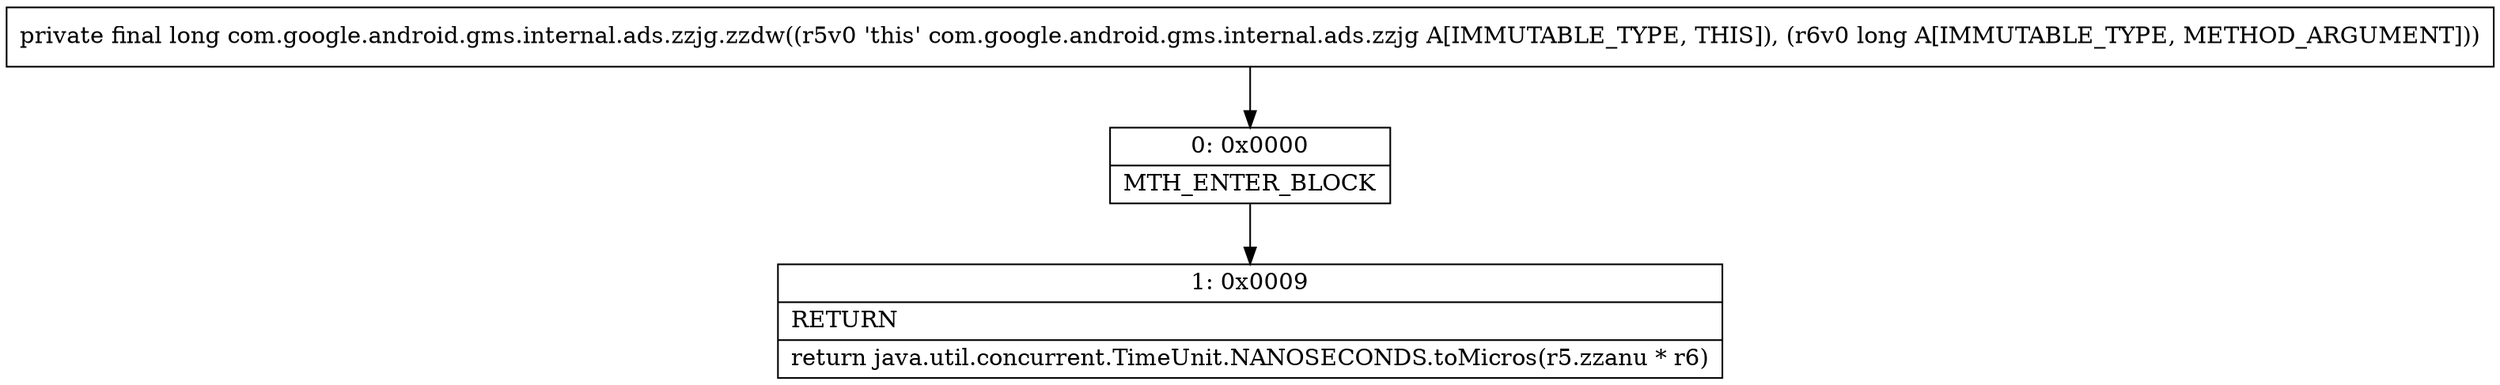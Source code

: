digraph "CFG forcom.google.android.gms.internal.ads.zzjg.zzdw(J)J" {
Node_0 [shape=record,label="{0\:\ 0x0000|MTH_ENTER_BLOCK\l}"];
Node_1 [shape=record,label="{1\:\ 0x0009|RETURN\l|return java.util.concurrent.TimeUnit.NANOSECONDS.toMicros(r5.zzanu * r6)\l}"];
MethodNode[shape=record,label="{private final long com.google.android.gms.internal.ads.zzjg.zzdw((r5v0 'this' com.google.android.gms.internal.ads.zzjg A[IMMUTABLE_TYPE, THIS]), (r6v0 long A[IMMUTABLE_TYPE, METHOD_ARGUMENT])) }"];
MethodNode -> Node_0;
Node_0 -> Node_1;
}

